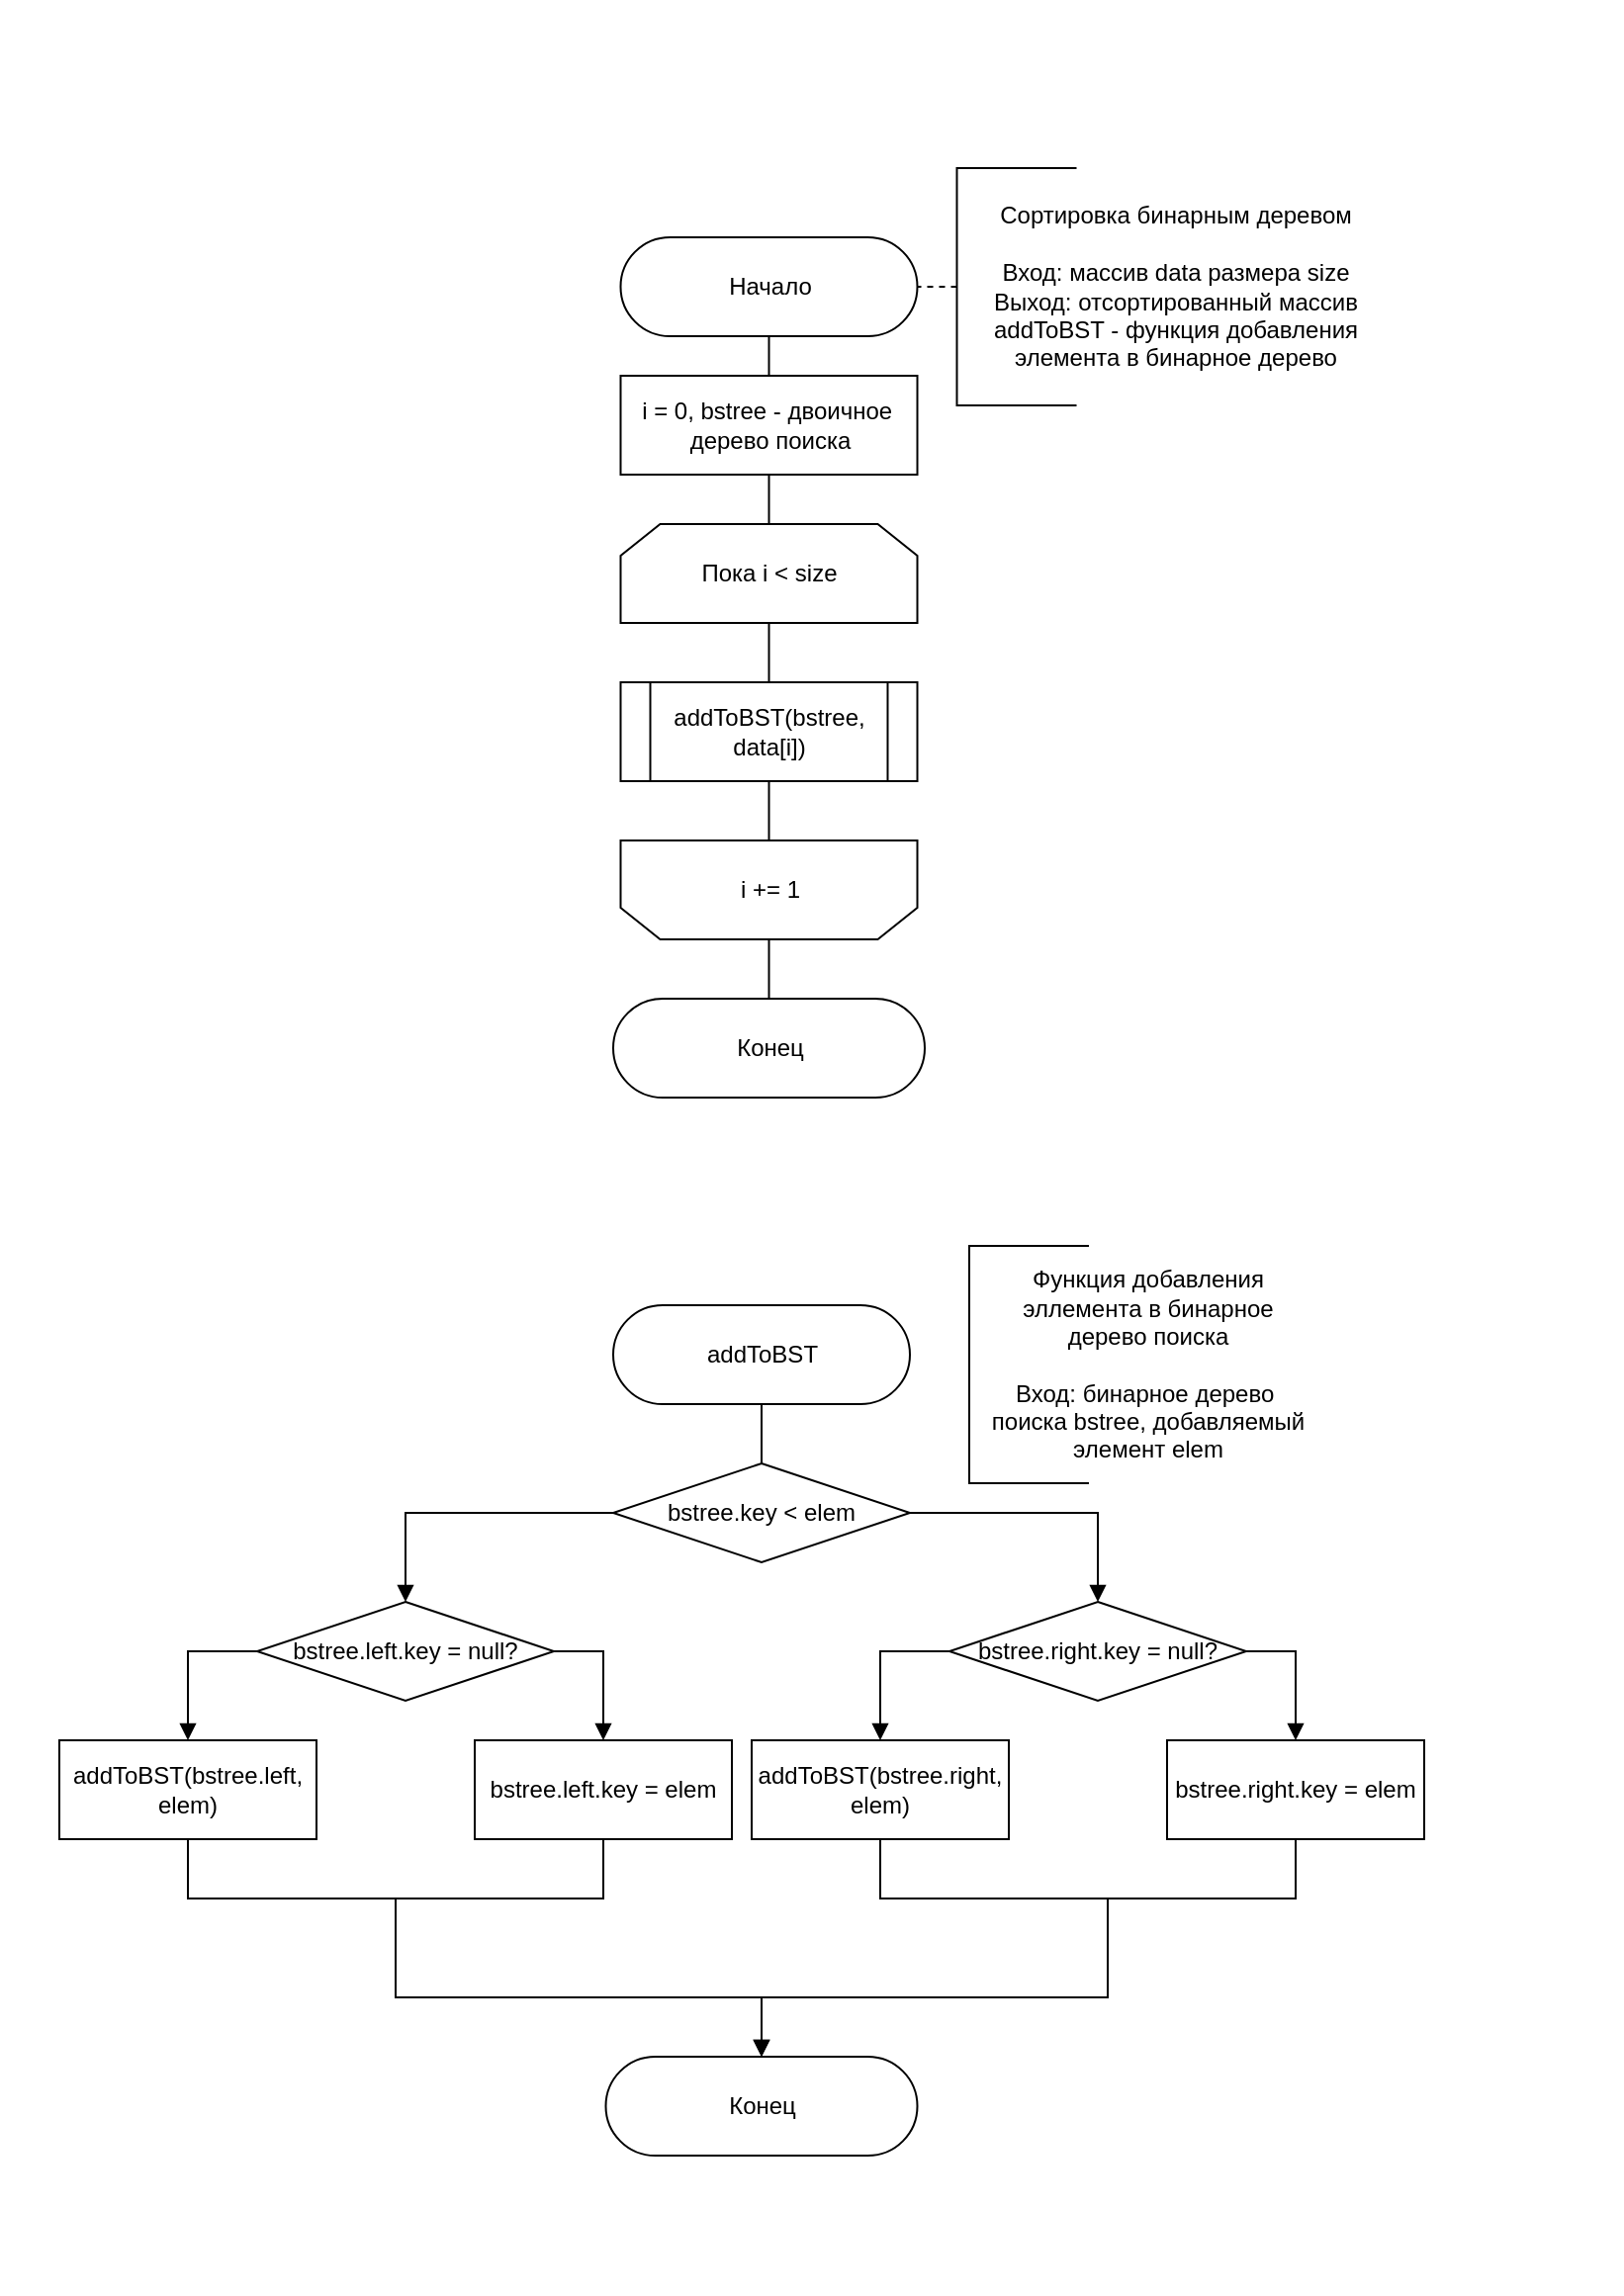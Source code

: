<mxfile>
    <diagram id="aUnT7LFseOe2xe_AJLDL" name="Страница 1">
        <mxGraphModel dx="2580" dy="1680" grid="0" gridSize="10" guides="1" tooltips="1" connect="1" arrows="1" fold="1" page="1" pageScale="1" pageWidth="827" pageHeight="1169" math="0" shadow="0">
            <root>
                <mxCell id="0"/>
                <mxCell id="1" parent="0"/>
                <mxCell id="126" value="" style="whiteSpace=wrap;html=1;fillColor=none;strokeColor=none;" parent="1" vertex="1">
                    <mxGeometry width="820" height="1160" as="geometry"/>
                </mxCell>
                <mxCell id="113" style="edgeStyle=none;html=1;exitX=0.5;exitY=0.5;exitDx=0;exitDy=25;exitPerimeter=0;entryX=0.5;entryY=0;entryDx=0;entryDy=0;endArrow=none;endFill=0;" parent="1" source="3" target="103" edge="1">
                    <mxGeometry relative="1" as="geometry"/>
                </mxCell>
                <mxCell id="3" value="Начало" style="html=1;dashed=0;whitespace=wrap;shape=mxgraph.dfd.start" parent="1" vertex="1">
                    <mxGeometry x="313.75" y="120" width="150" height="50" as="geometry"/>
                </mxCell>
                <mxCell id="4" style="edgeStyle=orthogonalEdgeStyle;rounded=0;orthogonalLoop=1;jettySize=auto;html=1;exitX=0.5;exitY=1;exitDx=0;exitDy=0;entryX=1;entryY=0.5;entryDx=0;entryDy=0;entryPerimeter=0;endArrow=none;endFill=0;dashed=1;" parent="1" source="5" target="3" edge="1">
                    <mxGeometry relative="1" as="geometry"/>
                </mxCell>
                <mxCell id="5" value="" style="shape=partialRectangle;whiteSpace=wrap;html=1;bottom=1;right=1;left=1;top=0;fillColor=none;routingCenterX=-0.5;rotation=90;" parent="1" vertex="1">
                    <mxGeometry x="453.75" y="115" width="120" height="60" as="geometry"/>
                </mxCell>
                <mxCell id="6" value="Сортировка бинарным деревом&lt;br&gt;&lt;br&gt;Вход: массив data размера size&lt;br&gt;Выход: отсортированный массив&lt;br&gt;addToBST - функция добавления&lt;br&gt;элемента в бинарное дерево" style="text;html=1;align=center;verticalAlign=middle;resizable=0;points=[];autosize=1;strokeColor=none;" parent="1" vertex="1">
                    <mxGeometry x="493.75" y="100" width="200" height="90" as="geometry"/>
                </mxCell>
                <mxCell id="23" value="Конец" style="html=1;dashed=0;whitespace=wrap;shape=mxgraph.dfd.start" parent="1" vertex="1">
                    <mxGeometry x="310" y="505" width="157.5" height="50" as="geometry"/>
                </mxCell>
                <mxCell id="102" style="edgeStyle=none;rounded=0;html=1;exitX=0.5;exitY=1;exitDx=0;exitDy=0;endArrow=none;endFill=0;" parent="1" source="103" target="105" edge="1">
                    <mxGeometry relative="1" as="geometry"/>
                </mxCell>
                <mxCell id="103" value="i = 0, bstree - двоичное&amp;nbsp;&lt;br&gt;дерево поиска" style="html=1;dashed=0;whitespace=wrap;" parent="1" vertex="1">
                    <mxGeometry x="313.75" y="190" width="150" height="50" as="geometry"/>
                </mxCell>
                <mxCell id="128" style="edgeStyle=none;html=1;exitX=0.5;exitY=1;exitDx=0;exitDy=0;entryX=0.5;entryY=0;entryDx=0;entryDy=0;endArrow=none;endFill=0;" edge="1" parent="1" source="105" target="127">
                    <mxGeometry relative="1" as="geometry"/>
                </mxCell>
                <mxCell id="105" value="Пока i &amp;lt; size" style="shape=loopLimit;whiteSpace=wrap;html=1;" parent="1" vertex="1">
                    <mxGeometry x="313.75" y="265" width="150" height="50" as="geometry"/>
                </mxCell>
                <mxCell id="130" style="edgeStyle=none;html=1;exitX=0.5;exitY=0;exitDx=0;exitDy=0;entryX=0.5;entryY=0.5;entryDx=0;entryDy=-25;entryPerimeter=0;endArrow=none;endFill=0;" edge="1" parent="1" source="111" target="23">
                    <mxGeometry relative="1" as="geometry"/>
                </mxCell>
                <mxCell id="111" value="" style="shape=loopLimit;whiteSpace=wrap;html=1;rotation=-180;" parent="1" vertex="1">
                    <mxGeometry x="313.75" y="425" width="150" height="50" as="geometry"/>
                </mxCell>
                <mxCell id="112" value="i += 1" style="text;html=1;align=center;verticalAlign=middle;resizable=0;points=[];autosize=1;strokeColor=none;" parent="1" vertex="1">
                    <mxGeometry x="363.75" y="440" width="50" height="20" as="geometry"/>
                </mxCell>
                <mxCell id="129" style="edgeStyle=none;html=1;exitX=0.5;exitY=1;exitDx=0;exitDy=0;entryX=0.5;entryY=1;entryDx=0;entryDy=0;endArrow=none;endFill=0;" edge="1" parent="1" source="127" target="111">
                    <mxGeometry relative="1" as="geometry"/>
                </mxCell>
                <mxCell id="127" value="addToBST(bstree, data[i])" style="shape=process;whiteSpace=wrap;html=1;backgroundOutline=1;rotation=0;" vertex="1" parent="1">
                    <mxGeometry x="313.75" y="345" width="150" height="50" as="geometry"/>
                </mxCell>
                <mxCell id="148" style="edgeStyle=none;rounded=0;html=1;exitX=0.5;exitY=0.5;exitDx=0;exitDy=25;exitPerimeter=0;entryX=0.5;entryY=0;entryDx=0;entryDy=0;endArrow=none;endFill=0;" edge="1" parent="1" source="131" target="134">
                    <mxGeometry relative="1" as="geometry"/>
                </mxCell>
                <mxCell id="131" value="addToBST" style="html=1;dashed=0;whitespace=wrap;shape=mxgraph.dfd.start" vertex="1" parent="1">
                    <mxGeometry x="310" y="660" width="150" height="50" as="geometry"/>
                </mxCell>
                <mxCell id="132" value="" style="shape=partialRectangle;whiteSpace=wrap;html=1;bottom=1;right=1;left=1;top=0;fillColor=none;routingCenterX=-0.5;rotation=90;" vertex="1" parent="1">
                    <mxGeometry x="460" y="660" width="120" height="60" as="geometry"/>
                </mxCell>
                <mxCell id="133" value="Функция добавления&lt;br&gt;эллемента в бинарное&lt;br&gt;дерево поиска&lt;br&gt;&lt;br&gt;Вход: бинарное дерево&amp;nbsp;&lt;br&gt;поиска bstree, добавляемый&lt;br&gt;элемент elem" style="text;html=1;align=center;verticalAlign=middle;resizable=0;points=[];autosize=1;strokeColor=none;" vertex="1" parent="1">
                    <mxGeometry x="490" y="640" width="180" height="100" as="geometry"/>
                </mxCell>
                <mxCell id="152" style="edgeStyle=none;rounded=0;html=1;exitX=0;exitY=0.5;exitDx=0;exitDy=0;entryX=0.5;entryY=0;entryDx=0;entryDy=0;endArrow=block;endFill=1;" edge="1" parent="1" source="134" target="136">
                    <mxGeometry relative="1" as="geometry">
                        <Array as="points">
                            <mxPoint x="205" y="765"/>
                        </Array>
                    </mxGeometry>
                </mxCell>
                <mxCell id="153" style="edgeStyle=none;rounded=0;html=1;exitX=1;exitY=0.5;exitDx=0;exitDy=0;entryX=0.5;entryY=0;entryDx=0;entryDy=0;endArrow=block;endFill=1;" edge="1" parent="1" source="134" target="135">
                    <mxGeometry relative="1" as="geometry">
                        <Array as="points">
                            <mxPoint x="555" y="765"/>
                        </Array>
                    </mxGeometry>
                </mxCell>
                <mxCell id="134" value="bstree.key &amp;lt; elem" style="rhombus;whiteSpace=wrap;html=1;rotation=0;" vertex="1" parent="1">
                    <mxGeometry x="310" y="740" width="150" height="50" as="geometry"/>
                </mxCell>
                <mxCell id="150" style="edgeStyle=none;rounded=0;html=1;exitX=0;exitY=0.5;exitDx=0;exitDy=0;entryX=0.5;entryY=0;entryDx=0;entryDy=0;endArrow=block;endFill=1;" edge="1" parent="1" source="135" target="137">
                    <mxGeometry relative="1" as="geometry">
                        <Array as="points">
                            <mxPoint x="445" y="835"/>
                        </Array>
                    </mxGeometry>
                </mxCell>
                <mxCell id="151" style="edgeStyle=none;rounded=0;html=1;exitX=1;exitY=0.5;exitDx=0;exitDy=0;entryX=0.5;entryY=0;entryDx=0;entryDy=0;endArrow=block;endFill=1;" edge="1" parent="1" source="135" target="143">
                    <mxGeometry relative="1" as="geometry">
                        <Array as="points">
                            <mxPoint x="655" y="835"/>
                        </Array>
                    </mxGeometry>
                </mxCell>
                <mxCell id="135" value="bstree.right.key = null?" style="rhombus;whiteSpace=wrap;html=1;rotation=0;" vertex="1" parent="1">
                    <mxGeometry x="480" y="810" width="150" height="50" as="geometry"/>
                </mxCell>
                <mxCell id="147" style="edgeStyle=none;html=1;exitX=0;exitY=0.5;exitDx=0;exitDy=0;entryX=0.5;entryY=0;entryDx=0;entryDy=0;endArrow=block;endFill=1;rounded=0;" edge="1" parent="1" source="136" target="138">
                    <mxGeometry relative="1" as="geometry">
                        <Array as="points">
                            <mxPoint x="95" y="835"/>
                        </Array>
                    </mxGeometry>
                </mxCell>
                <mxCell id="149" style="edgeStyle=none;rounded=0;html=1;exitX=1;exitY=0.5;exitDx=0;exitDy=0;entryX=0.5;entryY=0;entryDx=0;entryDy=0;endArrow=block;endFill=1;" edge="1" parent="1" source="136" target="140">
                    <mxGeometry relative="1" as="geometry">
                        <Array as="points">
                            <mxPoint x="305" y="835"/>
                        </Array>
                    </mxGeometry>
                </mxCell>
                <mxCell id="136" value="bstree.left.key = null?" style="rhombus;whiteSpace=wrap;html=1;rotation=0;" vertex="1" parent="1">
                    <mxGeometry x="130" y="810" width="150" height="50" as="geometry"/>
                </mxCell>
                <mxCell id="157" style="edgeStyle=none;rounded=0;html=1;entryX=0.5;entryY=0.5;entryDx=0;entryDy=-25;entryPerimeter=0;endArrow=block;endFill=1;" edge="1" parent="1" target="144">
                    <mxGeometry relative="1" as="geometry">
                        <mxPoint x="560" y="960" as="sourcePoint"/>
                        <Array as="points">
                            <mxPoint x="560" y="1010"/>
                            <mxPoint x="385" y="1010"/>
                        </Array>
                    </mxGeometry>
                </mxCell>
                <mxCell id="137" value="addToBST(bstree.right, elem)" style="rounded=0;whiteSpace=wrap;html=1;rotation=0;" vertex="1" parent="1">
                    <mxGeometry x="380" y="880" width="130" height="50" as="geometry"/>
                </mxCell>
                <mxCell id="154" style="edgeStyle=none;rounded=0;html=1;exitX=0.5;exitY=1;exitDx=0;exitDy=0;entryX=0.5;entryY=1;entryDx=0;entryDy=0;endArrow=none;endFill=0;" edge="1" parent="1" source="138" target="140">
                    <mxGeometry relative="1" as="geometry">
                        <Array as="points">
                            <mxPoint x="95" y="960"/>
                            <mxPoint x="200" y="960"/>
                            <mxPoint x="305" y="960"/>
                        </Array>
                    </mxGeometry>
                </mxCell>
                <mxCell id="138" value="addToBST(bstree.left, elem)" style="rounded=0;whiteSpace=wrap;html=1;rotation=0;" vertex="1" parent="1">
                    <mxGeometry x="30" y="880" width="130" height="50" as="geometry"/>
                </mxCell>
                <mxCell id="155" style="edgeStyle=none;rounded=0;html=1;entryX=0.5;entryY=0.5;entryDx=0;entryDy=-25;entryPerimeter=0;endArrow=block;endFill=1;" edge="1" parent="1" target="144">
                    <mxGeometry relative="1" as="geometry">
                        <mxPoint x="200" y="960" as="sourcePoint"/>
                        <Array as="points">
                            <mxPoint x="200" y="1010"/>
                            <mxPoint x="385" y="1010"/>
                        </Array>
                    </mxGeometry>
                </mxCell>
                <mxCell id="140" value="bstree.left.key = elem" style="rounded=0;whiteSpace=wrap;html=1;rotation=0;" vertex="1" parent="1">
                    <mxGeometry x="240" y="880" width="130" height="50" as="geometry"/>
                </mxCell>
                <mxCell id="156" style="edgeStyle=none;rounded=0;html=1;exitX=0.5;exitY=1;exitDx=0;exitDy=0;entryX=0.5;entryY=1;entryDx=0;entryDy=0;endArrow=none;endFill=0;" edge="1" parent="1" source="143" target="137">
                    <mxGeometry relative="1" as="geometry">
                        <Array as="points">
                            <mxPoint x="655" y="960"/>
                            <mxPoint x="445" y="960"/>
                        </Array>
                    </mxGeometry>
                </mxCell>
                <mxCell id="143" value="bstree.right.key = elem" style="rounded=0;whiteSpace=wrap;html=1;rotation=0;" vertex="1" parent="1">
                    <mxGeometry x="590" y="880" width="130" height="50" as="geometry"/>
                </mxCell>
                <mxCell id="144" value="Конец" style="html=1;dashed=0;whitespace=wrap;shape=mxgraph.dfd.start" vertex="1" parent="1">
                    <mxGeometry x="306.25" y="1040" width="157.5" height="50" as="geometry"/>
                </mxCell>
            </root>
        </mxGraphModel>
    </diagram>
</mxfile>